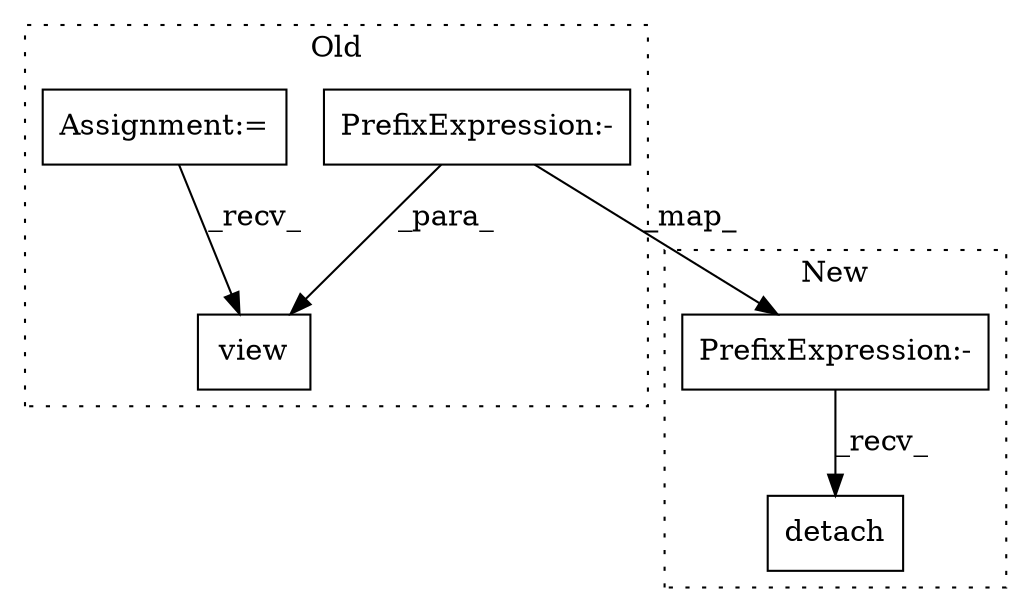 digraph G {
subgraph cluster0 {
1 [label="view" a="32" s="10902,10924" l="5,1" shape="box"];
3 [label="Assignment:=" a="7" s="10540" l="1" shape="box"];
5 [label="PrefixExpression:-" a="38" s="10907" l="1" shape="box"];
label = "Old";
style="dotted";
}
subgraph cluster1 {
2 [label="detach" a="32" s="10883" l="8" shape="box"];
4 [label="PrefixExpression:-" a="38" s="10864" l="1" shape="box"];
label = "New";
style="dotted";
}
3 -> 1 [label="_recv_"];
4 -> 2 [label="_recv_"];
5 -> 1 [label="_para_"];
5 -> 4 [label="_map_"];
}
